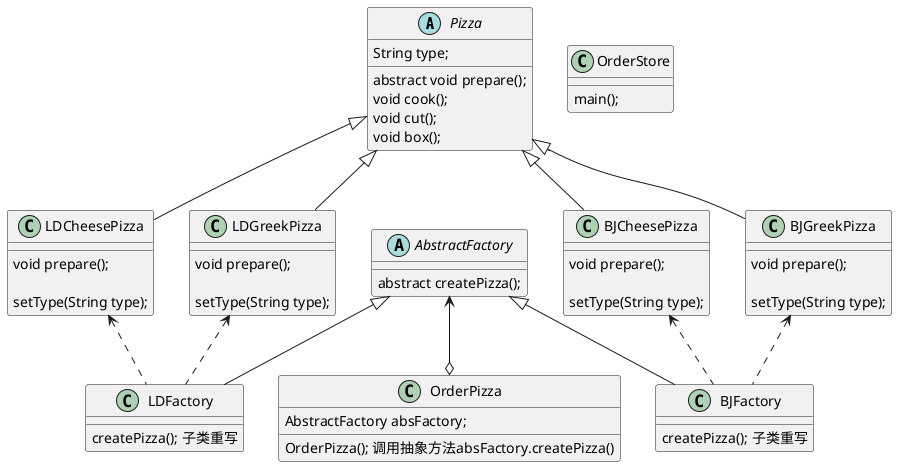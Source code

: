 @startuml
abstract class Pizza{

    String type;

    abstract void prepare();
    void cook();
    void cut();
    void box();
}

class BJGreekPizza{
    void prepare();

    setType(String type);
}

class BJCheesePizza{
    void prepare();

    setType(String type);
}

class LDGreekPizza{
    void prepare();

    setType(String type);
}

class LDCheesePizza{
    void prepare();

    setType(String type);
}

class OrderPizza{
    AbstractFactory absFactory;

    OrderPizza(); 调用抽象方法absFactory.createPizza()
}

class OrderStore{
    main();
}

class BJFactory{
    createPizza(); 子类重写
}

class LDFactory{
    createPizza(); 子类重写
}

abstract class AbstractFactory{
    abstract createPizza();
}


Pizza <|-- BJGreekPizza
Pizza <|-- BJCheesePizza
Pizza <|-- LDGreekPizza
Pizza <|-- LDCheesePizza
BJGreekPizza <.. BJFactory
BJCheesePizza <.. BJFactory
LDGreekPizza <.. LDFactory
LDCheesePizza <.. LDFactory
AbstractFactory <|-- BJFactory
AbstractFactory <|-- LDFactory
AbstractFactory <--o OrderPizza

@enduml